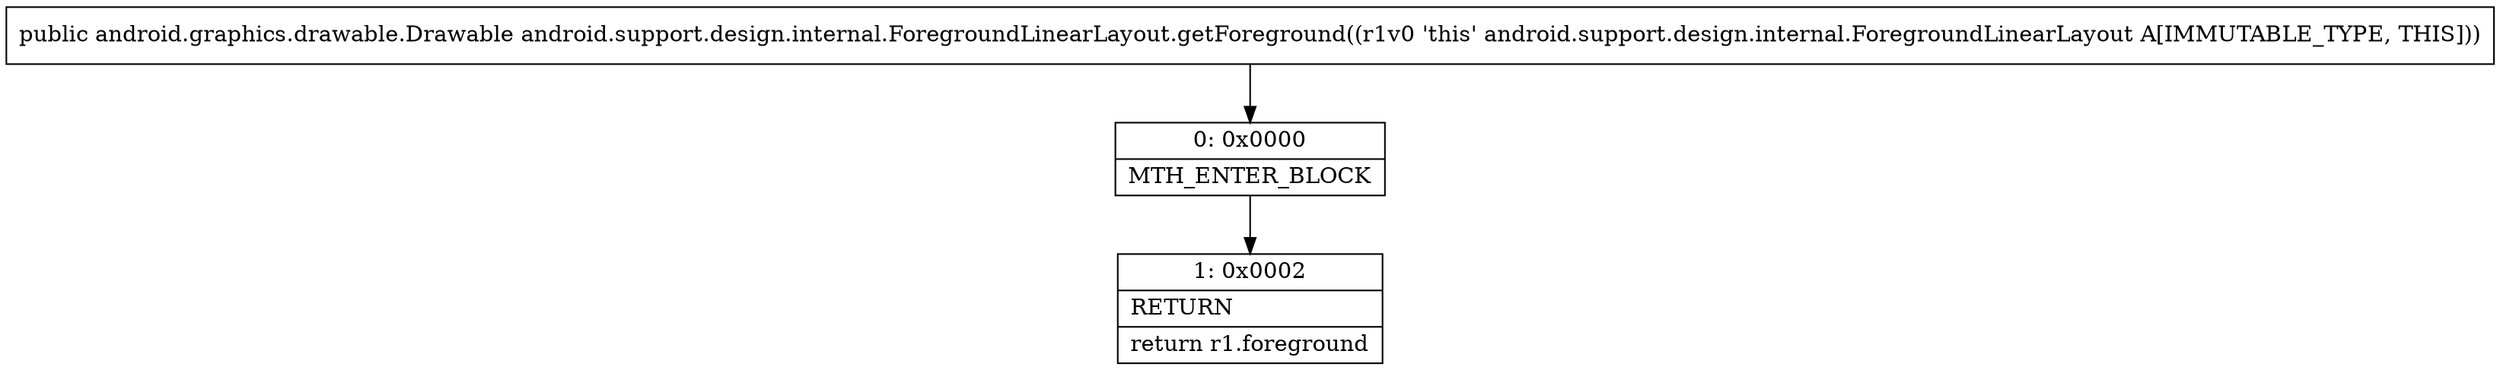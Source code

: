 digraph "CFG forandroid.support.design.internal.ForegroundLinearLayout.getForeground()Landroid\/graphics\/drawable\/Drawable;" {
Node_0 [shape=record,label="{0\:\ 0x0000|MTH_ENTER_BLOCK\l}"];
Node_1 [shape=record,label="{1\:\ 0x0002|RETURN\l|return r1.foreground\l}"];
MethodNode[shape=record,label="{public android.graphics.drawable.Drawable android.support.design.internal.ForegroundLinearLayout.getForeground((r1v0 'this' android.support.design.internal.ForegroundLinearLayout A[IMMUTABLE_TYPE, THIS])) }"];
MethodNode -> Node_0;
Node_0 -> Node_1;
}

